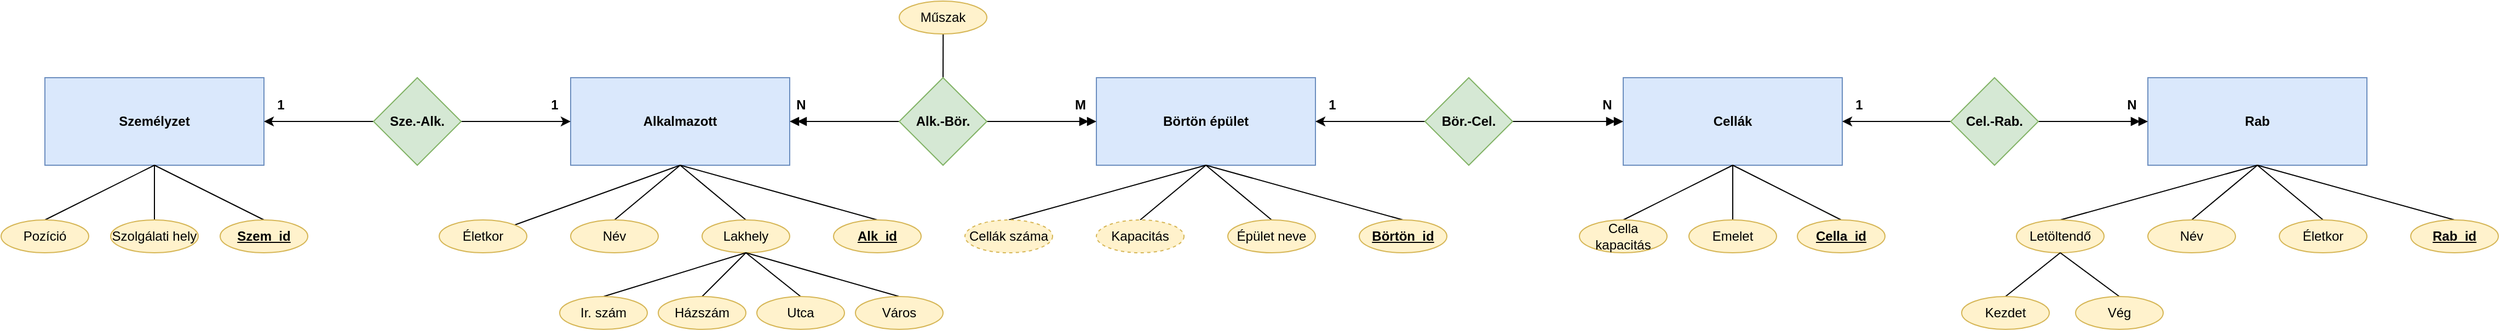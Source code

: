 <mxfile version="20.3.2" type="device"><diagram id="e-GRaJkhg6gW3Blv4-w_" name="1 oldal"><mxGraphModel dx="1921" dy="536" grid="1" gridSize="10" guides="1" tooltips="1" connect="1" arrows="1" fold="1" page="1" pageScale="1" pageWidth="827" pageHeight="1169" math="0" shadow="0"><root><mxCell id="0"/><mxCell id="1" parent="0"/><mxCell id="q4yEwFr22yrE6jHTDYmJ-1" value="&lt;b&gt;Alkalmazott&lt;/b&gt;" style="rounded=0;whiteSpace=wrap;html=1;fillColor=#dae8fc;strokeColor=#6c8ebf;" vertex="1" parent="1"><mxGeometry x="280" y="160" width="200" height="80" as="geometry"/></mxCell><mxCell id="q4yEwFr22yrE6jHTDYmJ-9" style="rounded=0;orthogonalLoop=1;jettySize=auto;html=1;entryX=0.5;entryY=1;entryDx=0;entryDy=0;strokeColor=default;endArrow=none;endFill=0;" edge="1" parent="1" source="q4yEwFr22yrE6jHTDYmJ-4" target="q4yEwFr22yrE6jHTDYmJ-1"><mxGeometry relative="1" as="geometry"/></mxCell><mxCell id="q4yEwFr22yrE6jHTDYmJ-4" value="Életkor" style="ellipse;whiteSpace=wrap;html=1;fillColor=#fff2cc;strokeColor=#d6b656;" vertex="1" parent="1"><mxGeometry x="160" y="290" width="80" height="30" as="geometry"/></mxCell><mxCell id="q4yEwFr22yrE6jHTDYmJ-10" style="edgeStyle=none;rounded=0;orthogonalLoop=1;jettySize=auto;html=1;exitX=0.5;exitY=0;exitDx=0;exitDy=0;entryX=0.5;entryY=1;entryDx=0;entryDy=0;strokeColor=default;endArrow=none;endFill=0;" edge="1" parent="1" source="q4yEwFr22yrE6jHTDYmJ-5" target="q4yEwFr22yrE6jHTDYmJ-1"><mxGeometry relative="1" as="geometry"/></mxCell><mxCell id="q4yEwFr22yrE6jHTDYmJ-5" value="Név" style="ellipse;whiteSpace=wrap;html=1;fillColor=#fff2cc;strokeColor=#d6b656;" vertex="1" parent="1"><mxGeometry x="280" y="290" width="80" height="30" as="geometry"/></mxCell><mxCell id="q4yEwFr22yrE6jHTDYmJ-11" style="edgeStyle=none;rounded=0;orthogonalLoop=1;jettySize=auto;html=1;exitX=0.5;exitY=0;exitDx=0;exitDy=0;strokeColor=default;endArrow=none;endFill=0;" edge="1" parent="1" source="q4yEwFr22yrE6jHTDYmJ-6"><mxGeometry relative="1" as="geometry"><mxPoint x="380" y="240" as="targetPoint"/></mxGeometry></mxCell><mxCell id="q4yEwFr22yrE6jHTDYmJ-6" value="Lakhely" style="ellipse;whiteSpace=wrap;html=1;fillColor=#fff2cc;strokeColor=#d6b656;" vertex="1" parent="1"><mxGeometry x="400" y="290" width="80" height="30" as="geometry"/></mxCell><mxCell id="q4yEwFr22yrE6jHTDYmJ-12" style="edgeStyle=none;rounded=0;orthogonalLoop=1;jettySize=auto;html=1;exitX=0.5;exitY=0;exitDx=0;exitDy=0;strokeColor=default;endArrow=none;endFill=0;" edge="1" parent="1" source="q4yEwFr22yrE6jHTDYmJ-8"><mxGeometry relative="1" as="geometry"><mxPoint x="380" y="240" as="targetPoint"/></mxGeometry></mxCell><mxCell id="q4yEwFr22yrE6jHTDYmJ-8" value="&lt;b&gt;&lt;u&gt;Alk_id&lt;/u&gt;&lt;/b&gt;" style="ellipse;whiteSpace=wrap;html=1;fillColor=#fff2cc;strokeColor=#d6b656;" vertex="1" parent="1"><mxGeometry x="520" y="290" width="80" height="30" as="geometry"/></mxCell><mxCell id="q4yEwFr22yrE6jHTDYmJ-17" style="edgeStyle=none;rounded=0;orthogonalLoop=1;jettySize=auto;html=1;exitX=0.5;exitY=0;exitDx=0;exitDy=0;entryX=0.5;entryY=1;entryDx=0;entryDy=0;strokeColor=default;endArrow=none;endFill=0;" edge="1" parent="1" source="q4yEwFr22yrE6jHTDYmJ-13" target="q4yEwFr22yrE6jHTDYmJ-6"><mxGeometry relative="1" as="geometry"/></mxCell><mxCell id="q4yEwFr22yrE6jHTDYmJ-13" value="Ir. szám" style="ellipse;whiteSpace=wrap;html=1;fillColor=#fff2cc;strokeColor=#d6b656;" vertex="1" parent="1"><mxGeometry x="270" y="360" width="80" height="30" as="geometry"/></mxCell><mxCell id="q4yEwFr22yrE6jHTDYmJ-18" style="edgeStyle=none;rounded=0;orthogonalLoop=1;jettySize=auto;html=1;exitX=0.5;exitY=0;exitDx=0;exitDy=0;strokeColor=default;endArrow=none;endFill=0;" edge="1" parent="1" source="q4yEwFr22yrE6jHTDYmJ-14"><mxGeometry relative="1" as="geometry"><mxPoint x="440" y="320" as="targetPoint"/></mxGeometry></mxCell><mxCell id="q4yEwFr22yrE6jHTDYmJ-14" value="Házszám" style="ellipse;whiteSpace=wrap;html=1;fillColor=#fff2cc;strokeColor=#d6b656;" vertex="1" parent="1"><mxGeometry x="360" y="360" width="80" height="30" as="geometry"/></mxCell><mxCell id="q4yEwFr22yrE6jHTDYmJ-19" style="edgeStyle=none;rounded=0;orthogonalLoop=1;jettySize=auto;html=1;exitX=0.5;exitY=0;exitDx=0;exitDy=0;entryX=0.5;entryY=1;entryDx=0;entryDy=0;strokeColor=default;endArrow=none;endFill=0;" edge="1" parent="1" source="q4yEwFr22yrE6jHTDYmJ-15" target="q4yEwFr22yrE6jHTDYmJ-6"><mxGeometry relative="1" as="geometry"/></mxCell><mxCell id="q4yEwFr22yrE6jHTDYmJ-15" value="Utca" style="ellipse;whiteSpace=wrap;html=1;fillColor=#fff2cc;strokeColor=#d6b656;" vertex="1" parent="1"><mxGeometry x="450" y="360" width="80" height="30" as="geometry"/></mxCell><mxCell id="q4yEwFr22yrE6jHTDYmJ-20" style="edgeStyle=none;rounded=0;orthogonalLoop=1;jettySize=auto;html=1;exitX=0.5;exitY=0;exitDx=0;exitDy=0;entryX=0.5;entryY=1;entryDx=0;entryDy=0;strokeColor=default;endArrow=none;endFill=0;" edge="1" parent="1" source="q4yEwFr22yrE6jHTDYmJ-16" target="q4yEwFr22yrE6jHTDYmJ-6"><mxGeometry relative="1" as="geometry"/></mxCell><mxCell id="q4yEwFr22yrE6jHTDYmJ-16" value="Város" style="ellipse;whiteSpace=wrap;html=1;fillColor=#fff2cc;strokeColor=#d6b656;" vertex="1" parent="1"><mxGeometry x="540" y="360" width="80" height="30" as="geometry"/></mxCell><mxCell id="q4yEwFr22yrE6jHTDYmJ-21" value="&lt;b&gt;Börtön épület&lt;/b&gt;" style="rounded=0;whiteSpace=wrap;html=1;fillColor=#dae8fc;strokeColor=#6c8ebf;" vertex="1" parent="1"><mxGeometry x="760" y="160" width="200" height="80" as="geometry"/></mxCell><mxCell id="q4yEwFr22yrE6jHTDYmJ-23" style="edgeStyle=none;rounded=0;orthogonalLoop=1;jettySize=auto;html=1;strokeColor=default;endArrow=doubleBlock;endFill=1;" edge="1" parent="1" source="q4yEwFr22yrE6jHTDYmJ-22" target="q4yEwFr22yrE6jHTDYmJ-1"><mxGeometry relative="1" as="geometry"/></mxCell><mxCell id="q4yEwFr22yrE6jHTDYmJ-24" style="edgeStyle=none;rounded=0;orthogonalLoop=1;jettySize=auto;html=1;strokeColor=default;endArrow=doubleBlock;endFill=1;" edge="1" parent="1" source="q4yEwFr22yrE6jHTDYmJ-22" target="q4yEwFr22yrE6jHTDYmJ-21"><mxGeometry relative="1" as="geometry"/></mxCell><mxCell id="q4yEwFr22yrE6jHTDYmJ-79" style="edgeStyle=none;rounded=0;orthogonalLoop=1;jettySize=auto;html=1;exitX=0.5;exitY=0;exitDx=0;exitDy=0;strokeColor=default;endArrow=none;endFill=0;" edge="1" parent="1" source="q4yEwFr22yrE6jHTDYmJ-22"><mxGeometry relative="1" as="geometry"><mxPoint x="620.111" y="120" as="targetPoint"/></mxGeometry></mxCell><mxCell id="q4yEwFr22yrE6jHTDYmJ-22" value="&lt;b&gt;Alk.-Bör.&lt;/b&gt;" style="rhombus;whiteSpace=wrap;html=1;fillColor=#d5e8d4;strokeColor=#82b366;" vertex="1" parent="1"><mxGeometry x="580" y="160" width="80" height="80" as="geometry"/></mxCell><mxCell id="q4yEwFr22yrE6jHTDYmJ-26" value="&lt;b&gt;N&lt;/b&gt;" style="text;html=1;align=center;verticalAlign=middle;resizable=0;points=[];autosize=1;strokeColor=none;fillColor=none;" vertex="1" parent="1"><mxGeometry x="475" y="170" width="30" height="30" as="geometry"/></mxCell><mxCell id="q4yEwFr22yrE6jHTDYmJ-27" value="&lt;b&gt;M&lt;/b&gt;" style="text;html=1;align=center;verticalAlign=middle;resizable=0;points=[];autosize=1;strokeColor=none;fillColor=none;" vertex="1" parent="1"><mxGeometry x="730" y="170" width="30" height="30" as="geometry"/></mxCell><mxCell id="q4yEwFr22yrE6jHTDYmJ-75" style="edgeStyle=none;rounded=0;orthogonalLoop=1;jettySize=auto;html=1;exitX=0.5;exitY=1;exitDx=0;exitDy=0;entryX=0.5;entryY=0;entryDx=0;entryDy=0;strokeColor=default;endArrow=none;endFill=0;" edge="1" parent="1" source="q4yEwFr22yrE6jHTDYmJ-28" target="q4yEwFr22yrE6jHTDYmJ-74"><mxGeometry relative="1" as="geometry"/></mxCell><mxCell id="q4yEwFr22yrE6jHTDYmJ-28" value="&lt;b&gt;Cellák&lt;/b&gt;" style="rounded=0;whiteSpace=wrap;html=1;fillColor=#dae8fc;strokeColor=#6c8ebf;" vertex="1" parent="1"><mxGeometry x="1241" y="160" width="200" height="80" as="geometry"/></mxCell><mxCell id="q4yEwFr22yrE6jHTDYmJ-30" style="edgeStyle=none;rounded=0;orthogonalLoop=1;jettySize=auto;html=1;entryX=0;entryY=0.5;entryDx=0;entryDy=0;strokeColor=default;endArrow=doubleBlock;endFill=1;" edge="1" parent="1" source="q4yEwFr22yrE6jHTDYmJ-29" target="q4yEwFr22yrE6jHTDYmJ-28"><mxGeometry relative="1" as="geometry"/></mxCell><mxCell id="q4yEwFr22yrE6jHTDYmJ-31" style="edgeStyle=none;rounded=0;orthogonalLoop=1;jettySize=auto;html=1;entryX=1;entryY=0.5;entryDx=0;entryDy=0;strokeColor=default;endArrow=classic;endFill=1;" edge="1" parent="1" source="q4yEwFr22yrE6jHTDYmJ-29" target="q4yEwFr22yrE6jHTDYmJ-21"><mxGeometry relative="1" as="geometry"/></mxCell><mxCell id="q4yEwFr22yrE6jHTDYmJ-29" value="&lt;b&gt;Bör.-Cel.&lt;/b&gt;" style="rhombus;whiteSpace=wrap;html=1;fillColor=#d5e8d4;strokeColor=#82b366;" vertex="1" parent="1"><mxGeometry x="1060" y="160" width="80" height="80" as="geometry"/></mxCell><mxCell id="q4yEwFr22yrE6jHTDYmJ-32" value="&lt;b&gt;1&lt;/b&gt;" style="text;html=1;align=center;verticalAlign=middle;resizable=0;points=[];autosize=1;strokeColor=none;fillColor=none;" vertex="1" parent="1"><mxGeometry x="960" y="170" width="30" height="30" as="geometry"/></mxCell><mxCell id="q4yEwFr22yrE6jHTDYmJ-33" value="&lt;b&gt;N&lt;/b&gt;" style="text;html=1;align=center;verticalAlign=middle;resizable=0;points=[];autosize=1;strokeColor=none;fillColor=none;" vertex="1" parent="1"><mxGeometry x="1210.5" y="170" width="30" height="30" as="geometry"/></mxCell><mxCell id="q4yEwFr22yrE6jHTDYmJ-39" style="edgeStyle=none;rounded=0;orthogonalLoop=1;jettySize=auto;html=1;exitX=0.5;exitY=0;exitDx=0;exitDy=0;entryX=0.5;entryY=1;entryDx=0;entryDy=0;strokeColor=default;endArrow=none;endFill=0;" edge="1" parent="1" source="q4yEwFr22yrE6jHTDYmJ-34" target="q4yEwFr22yrE6jHTDYmJ-21"><mxGeometry relative="1" as="geometry"/></mxCell><mxCell id="q4yEwFr22yrE6jHTDYmJ-34" value="Kapacitás" style="ellipse;whiteSpace=wrap;html=1;fillColor=#fff2cc;strokeColor=#d6b656;dashed=1;" vertex="1" parent="1"><mxGeometry x="760" y="290" width="80" height="30" as="geometry"/></mxCell><mxCell id="q4yEwFr22yrE6jHTDYmJ-40" style="edgeStyle=none;rounded=0;orthogonalLoop=1;jettySize=auto;html=1;exitX=0.5;exitY=0;exitDx=0;exitDy=0;entryX=0.5;entryY=1;entryDx=0;entryDy=0;strokeColor=default;endArrow=none;endFill=0;" edge="1" parent="1" source="q4yEwFr22yrE6jHTDYmJ-35" target="q4yEwFr22yrE6jHTDYmJ-21"><mxGeometry relative="1" as="geometry"/></mxCell><mxCell id="q4yEwFr22yrE6jHTDYmJ-35" value="Épület neve" style="ellipse;whiteSpace=wrap;html=1;fillColor=#fff2cc;strokeColor=#d6b656;" vertex="1" parent="1"><mxGeometry x="880" y="290" width="80" height="30" as="geometry"/></mxCell><mxCell id="q4yEwFr22yrE6jHTDYmJ-38" style="edgeStyle=none;rounded=0;orthogonalLoop=1;jettySize=auto;html=1;exitX=0.5;exitY=0;exitDx=0;exitDy=0;entryX=0.5;entryY=1;entryDx=0;entryDy=0;strokeColor=default;endArrow=none;endFill=0;" edge="1" parent="1" source="q4yEwFr22yrE6jHTDYmJ-36" target="q4yEwFr22yrE6jHTDYmJ-21"><mxGeometry relative="1" as="geometry"/></mxCell><mxCell id="q4yEwFr22yrE6jHTDYmJ-36" value="Cellák száma" style="ellipse;whiteSpace=wrap;html=1;fillColor=#fff2cc;strokeColor=#d6b656;dashed=1;" vertex="1" parent="1"><mxGeometry x="640" y="290" width="80" height="30" as="geometry"/></mxCell><mxCell id="q4yEwFr22yrE6jHTDYmJ-41" style="edgeStyle=none;rounded=0;orthogonalLoop=1;jettySize=auto;html=1;exitX=0.5;exitY=0;exitDx=0;exitDy=0;entryX=0.5;entryY=1;entryDx=0;entryDy=0;strokeColor=default;endArrow=none;endFill=0;" edge="1" parent="1" source="q4yEwFr22yrE6jHTDYmJ-37" target="q4yEwFr22yrE6jHTDYmJ-21"><mxGeometry relative="1" as="geometry"/></mxCell><mxCell id="q4yEwFr22yrE6jHTDYmJ-37" value="&lt;b&gt;Börtön_id&lt;/b&gt;" style="ellipse;whiteSpace=wrap;html=1;fillColor=#fff2cc;strokeColor=#d6b656;fontStyle=4" vertex="1" parent="1"><mxGeometry x="1000" y="290" width="80" height="30" as="geometry"/></mxCell><mxCell id="q4yEwFr22yrE6jHTDYmJ-44" style="edgeStyle=none;rounded=0;orthogonalLoop=1;jettySize=auto;html=1;exitX=0.5;exitY=0;exitDx=0;exitDy=0;entryX=0.5;entryY=1;entryDx=0;entryDy=0;strokeColor=default;endArrow=none;endFill=0;" edge="1" parent="1" source="q4yEwFr22yrE6jHTDYmJ-42" target="q4yEwFr22yrE6jHTDYmJ-28"><mxGeometry relative="1" as="geometry"/></mxCell><mxCell id="q4yEwFr22yrE6jHTDYmJ-42" value="Cella kapacitás" style="ellipse;whiteSpace=wrap;html=1;fillColor=#fff2cc;strokeColor=#d6b656;" vertex="1" parent="1"><mxGeometry x="1201" y="290" width="80" height="30" as="geometry"/></mxCell><mxCell id="q4yEwFr22yrE6jHTDYmJ-45" style="edgeStyle=none;rounded=0;orthogonalLoop=1;jettySize=auto;html=1;exitX=0.5;exitY=0;exitDx=0;exitDy=0;entryX=0.5;entryY=1;entryDx=0;entryDy=0;strokeColor=default;endArrow=none;endFill=0;" edge="1" parent="1" source="q4yEwFr22yrE6jHTDYmJ-43" target="q4yEwFr22yrE6jHTDYmJ-28"><mxGeometry relative="1" as="geometry"/></mxCell><mxCell id="q4yEwFr22yrE6jHTDYmJ-43" value="&lt;b&gt;Cella_id&lt;/b&gt;" style="ellipse;whiteSpace=wrap;html=1;fillColor=#fff2cc;strokeColor=#d6b656;fontStyle=4" vertex="1" parent="1"><mxGeometry x="1400" y="290" width="80" height="30" as="geometry"/></mxCell><mxCell id="q4yEwFr22yrE6jHTDYmJ-46" value="&lt;b&gt;Rab&lt;/b&gt;" style="rounded=0;whiteSpace=wrap;html=1;fillColor=#dae8fc;strokeColor=#6c8ebf;" vertex="1" parent="1"><mxGeometry x="1720" y="160" width="200" height="80" as="geometry"/></mxCell><mxCell id="q4yEwFr22yrE6jHTDYmJ-48" style="edgeStyle=none;rounded=0;orthogonalLoop=1;jettySize=auto;html=1;entryX=1;entryY=0.5;entryDx=0;entryDy=0;strokeColor=default;endArrow=classic;endFill=1;" edge="1" parent="1" source="q4yEwFr22yrE6jHTDYmJ-47" target="q4yEwFr22yrE6jHTDYmJ-28"><mxGeometry relative="1" as="geometry"/></mxCell><mxCell id="q4yEwFr22yrE6jHTDYmJ-49" style="edgeStyle=none;rounded=0;orthogonalLoop=1;jettySize=auto;html=1;exitX=1;exitY=0.5;exitDx=0;exitDy=0;strokeColor=default;endArrow=doubleBlock;endFill=1;" edge="1" parent="1" source="q4yEwFr22yrE6jHTDYmJ-47" target="q4yEwFr22yrE6jHTDYmJ-46"><mxGeometry relative="1" as="geometry"/></mxCell><mxCell id="q4yEwFr22yrE6jHTDYmJ-47" value="&lt;b&gt;Cel.-Rab.&lt;/b&gt;" style="rhombus;whiteSpace=wrap;html=1;fillColor=#d5e8d4;strokeColor=#82b366;" vertex="1" parent="1"><mxGeometry x="1540" y="160" width="80" height="80" as="geometry"/></mxCell><mxCell id="q4yEwFr22yrE6jHTDYmJ-50" value="&lt;b&gt;1&lt;/b&gt;" style="text;html=1;align=center;verticalAlign=middle;resizable=0;points=[];autosize=1;strokeColor=none;fillColor=none;" vertex="1" parent="1"><mxGeometry x="1441" y="170" width="30" height="30" as="geometry"/></mxCell><mxCell id="q4yEwFr22yrE6jHTDYmJ-51" value="&lt;b&gt;N&lt;/b&gt;" style="text;html=1;align=center;verticalAlign=middle;resizable=0;points=[];autosize=1;strokeColor=none;fillColor=none;" vertex="1" parent="1"><mxGeometry x="1690" y="170" width="30" height="30" as="geometry"/></mxCell><mxCell id="q4yEwFr22yrE6jHTDYmJ-57" style="edgeStyle=none;rounded=0;orthogonalLoop=1;jettySize=auto;html=1;exitX=0.5;exitY=0;exitDx=0;exitDy=0;strokeColor=default;endArrow=none;endFill=0;" edge="1" parent="1" source="q4yEwFr22yrE6jHTDYmJ-52"><mxGeometry relative="1" as="geometry"><mxPoint x="1820" y="240" as="targetPoint"/></mxGeometry></mxCell><mxCell id="q4yEwFr22yrE6jHTDYmJ-52" value="Név" style="ellipse;whiteSpace=wrap;html=1;fillColor=#fff2cc;strokeColor=#d6b656;" vertex="1" parent="1"><mxGeometry x="1720" y="290" width="80" height="30" as="geometry"/></mxCell><mxCell id="q4yEwFr22yrE6jHTDYmJ-56" style="edgeStyle=none;rounded=0;orthogonalLoop=1;jettySize=auto;html=1;exitX=0.5;exitY=0;exitDx=0;exitDy=0;entryX=0.5;entryY=1;entryDx=0;entryDy=0;strokeColor=default;endArrow=none;endFill=0;" edge="1" parent="1" source="q4yEwFr22yrE6jHTDYmJ-53" target="q4yEwFr22yrE6jHTDYmJ-46"><mxGeometry relative="1" as="geometry"/></mxCell><mxCell id="q4yEwFr22yrE6jHTDYmJ-53" value="Letöltendő" style="ellipse;whiteSpace=wrap;html=1;fillColor=#fff2cc;strokeColor=#d6b656;" vertex="1" parent="1"><mxGeometry x="1600" y="290" width="80" height="30" as="geometry"/></mxCell><mxCell id="q4yEwFr22yrE6jHTDYmJ-58" style="edgeStyle=none;rounded=0;orthogonalLoop=1;jettySize=auto;html=1;exitX=0.5;exitY=0;exitDx=0;exitDy=0;strokeColor=default;endArrow=none;endFill=0;" edge="1" parent="1" source="q4yEwFr22yrE6jHTDYmJ-54"><mxGeometry relative="1" as="geometry"><mxPoint x="1820" y="240" as="targetPoint"/></mxGeometry></mxCell><mxCell id="q4yEwFr22yrE6jHTDYmJ-54" value="Életkor" style="ellipse;whiteSpace=wrap;html=1;fillColor=#fff2cc;strokeColor=#d6b656;" vertex="1" parent="1"><mxGeometry x="1840" y="290" width="80" height="30" as="geometry"/></mxCell><mxCell id="q4yEwFr22yrE6jHTDYmJ-59" style="edgeStyle=none;rounded=0;orthogonalLoop=1;jettySize=auto;html=1;exitX=0.5;exitY=0;exitDx=0;exitDy=0;entryX=0.5;entryY=1;entryDx=0;entryDy=0;strokeColor=default;endArrow=none;endFill=0;" edge="1" parent="1" source="q4yEwFr22yrE6jHTDYmJ-55" target="q4yEwFr22yrE6jHTDYmJ-46"><mxGeometry relative="1" as="geometry"/></mxCell><mxCell id="q4yEwFr22yrE6jHTDYmJ-55" value="&lt;b&gt;&lt;u&gt;Rab_id&lt;/u&gt;&lt;/b&gt;" style="ellipse;whiteSpace=wrap;html=1;fillColor=#fff2cc;strokeColor=#d6b656;" vertex="1" parent="1"><mxGeometry x="1960" y="290" width="80" height="30" as="geometry"/></mxCell><mxCell id="q4yEwFr22yrE6jHTDYmJ-63" style="edgeStyle=none;rounded=0;orthogonalLoop=1;jettySize=auto;html=1;exitX=0.5;exitY=0;exitDx=0;exitDy=0;strokeColor=default;endArrow=none;endFill=0;" edge="1" parent="1" source="q4yEwFr22yrE6jHTDYmJ-60"><mxGeometry relative="1" as="geometry"><mxPoint x="1640" y="320" as="targetPoint"/></mxGeometry></mxCell><mxCell id="q4yEwFr22yrE6jHTDYmJ-60" value="Vég" style="ellipse;whiteSpace=wrap;html=1;fillColor=#fff2cc;strokeColor=#d6b656;" vertex="1" parent="1"><mxGeometry x="1654" y="360" width="80" height="30" as="geometry"/></mxCell><mxCell id="q4yEwFr22yrE6jHTDYmJ-62" style="edgeStyle=none;rounded=0;orthogonalLoop=1;jettySize=auto;html=1;exitX=0.5;exitY=0;exitDx=0;exitDy=0;entryX=0.5;entryY=1;entryDx=0;entryDy=0;strokeColor=default;endArrow=none;endFill=0;" edge="1" parent="1" source="q4yEwFr22yrE6jHTDYmJ-61" target="q4yEwFr22yrE6jHTDYmJ-53"><mxGeometry relative="1" as="geometry"/></mxCell><mxCell id="q4yEwFr22yrE6jHTDYmJ-61" value="Kezdet" style="ellipse;whiteSpace=wrap;html=1;fillColor=#fff2cc;strokeColor=#d6b656;" vertex="1" parent="1"><mxGeometry x="1550" y="360" width="80" height="30" as="geometry"/></mxCell><mxCell id="q4yEwFr22yrE6jHTDYmJ-64" value="&lt;b&gt;Személyzet&lt;/b&gt;" style="rounded=0;whiteSpace=wrap;html=1;fillColor=#dae8fc;strokeColor=#6c8ebf;" vertex="1" parent="1"><mxGeometry x="-200" y="160" width="200" height="80" as="geometry"/></mxCell><mxCell id="q4yEwFr22yrE6jHTDYmJ-66" style="edgeStyle=none;rounded=0;orthogonalLoop=1;jettySize=auto;html=1;entryX=1;entryY=0.5;entryDx=0;entryDy=0;strokeColor=default;endArrow=classic;endFill=1;" edge="1" parent="1" source="q4yEwFr22yrE6jHTDYmJ-65" target="q4yEwFr22yrE6jHTDYmJ-64"><mxGeometry relative="1" as="geometry"/></mxCell><mxCell id="q4yEwFr22yrE6jHTDYmJ-67" style="edgeStyle=none;rounded=0;orthogonalLoop=1;jettySize=auto;html=1;entryX=0;entryY=0.5;entryDx=0;entryDy=0;strokeColor=default;endArrow=classic;endFill=1;" edge="1" parent="1" source="q4yEwFr22yrE6jHTDYmJ-65" target="q4yEwFr22yrE6jHTDYmJ-1"><mxGeometry relative="1" as="geometry"/></mxCell><mxCell id="q4yEwFr22yrE6jHTDYmJ-65" value="&lt;b&gt;Sze.-Alk.&lt;/b&gt;" style="rhombus;whiteSpace=wrap;html=1;fillColor=#d5e8d4;strokeColor=#82b366;" vertex="1" parent="1"><mxGeometry x="100" y="160" width="80" height="80" as="geometry"/></mxCell><mxCell id="q4yEwFr22yrE6jHTDYmJ-68" value="&lt;b&gt;1&lt;/b&gt;" style="text;html=1;align=center;verticalAlign=middle;resizable=0;points=[];autosize=1;strokeColor=none;fillColor=none;" vertex="1" parent="1"><mxGeometry y="170" width="30" height="30" as="geometry"/></mxCell><mxCell id="q4yEwFr22yrE6jHTDYmJ-69" value="&lt;b&gt;1&lt;/b&gt;" style="text;html=1;align=center;verticalAlign=middle;resizable=0;points=[];autosize=1;strokeColor=none;fillColor=none;" vertex="1" parent="1"><mxGeometry x="250" y="170" width="30" height="30" as="geometry"/></mxCell><mxCell id="q4yEwFr22yrE6jHTDYmJ-72" style="edgeStyle=none;rounded=0;orthogonalLoop=1;jettySize=auto;html=1;exitX=0.5;exitY=0;exitDx=0;exitDy=0;entryX=0.5;entryY=1;entryDx=0;entryDy=0;strokeColor=default;endArrow=none;endFill=0;" edge="1" parent="1" source="q4yEwFr22yrE6jHTDYmJ-70" target="q4yEwFr22yrE6jHTDYmJ-64"><mxGeometry relative="1" as="geometry"/></mxCell><mxCell id="q4yEwFr22yrE6jHTDYmJ-70" value="Pozíció" style="ellipse;whiteSpace=wrap;html=1;fillColor=#fff2cc;strokeColor=#d6b656;" vertex="1" parent="1"><mxGeometry x="-240" y="290" width="80" height="30" as="geometry"/></mxCell><mxCell id="q4yEwFr22yrE6jHTDYmJ-73" style="edgeStyle=none;rounded=0;orthogonalLoop=1;jettySize=auto;html=1;exitX=0.5;exitY=0;exitDx=0;exitDy=0;strokeColor=default;endArrow=none;endFill=0;" edge="1" parent="1" source="q4yEwFr22yrE6jHTDYmJ-71"><mxGeometry relative="1" as="geometry"><mxPoint x="-100" y="240" as="targetPoint"/></mxGeometry></mxCell><mxCell id="q4yEwFr22yrE6jHTDYmJ-71" value="&lt;b&gt;&lt;u&gt;Szem_id&lt;/u&gt;&lt;/b&gt;" style="ellipse;whiteSpace=wrap;html=1;fillColor=#fff2cc;strokeColor=#d6b656;" vertex="1" parent="1"><mxGeometry x="-40" y="290" width="80" height="30" as="geometry"/></mxCell><mxCell id="q4yEwFr22yrE6jHTDYmJ-74" value="Emelet" style="ellipse;whiteSpace=wrap;html=1;fillColor=#fff2cc;strokeColor=#d6b656;" vertex="1" parent="1"><mxGeometry x="1301" y="290" width="80" height="30" as="geometry"/></mxCell><mxCell id="q4yEwFr22yrE6jHTDYmJ-78" style="edgeStyle=none;rounded=0;orthogonalLoop=1;jettySize=auto;html=1;exitX=0.5;exitY=0;exitDx=0;exitDy=0;strokeColor=default;endArrow=none;endFill=0;" edge="1" parent="1" source="q4yEwFr22yrE6jHTDYmJ-77" target="q4yEwFr22yrE6jHTDYmJ-64"><mxGeometry relative="1" as="geometry"/></mxCell><mxCell id="q4yEwFr22yrE6jHTDYmJ-77" value="Szolgálati hely" style="ellipse;whiteSpace=wrap;html=1;fillColor=#fff2cc;strokeColor=#d6b656;" vertex="1" parent="1"><mxGeometry x="-140" y="290" width="80" height="30" as="geometry"/></mxCell><mxCell id="q4yEwFr22yrE6jHTDYmJ-80" value="Műszak" style="ellipse;whiteSpace=wrap;html=1;fillColor=#fff2cc;strokeColor=#d6b656;" vertex="1" parent="1"><mxGeometry x="580" y="90" width="80" height="30" as="geometry"/></mxCell></root></mxGraphModel></diagram></mxfile>